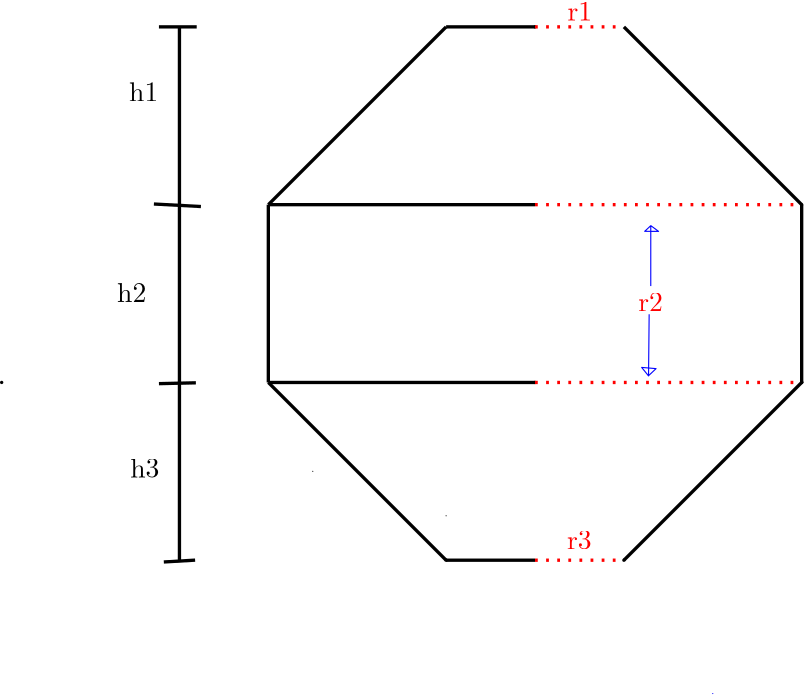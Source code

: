<?xml version="1.0"?>
<!DOCTYPE ipe SYSTEM "ipe.dtd">
<ipe version="70212" creator="Ipe 7.2.13">
<info created="D:20201022132459" modified="D:20201022133129"/>
<ipestyle name="basic">
<symbol name="arrow/arc(spx)">
<path stroke="sym-stroke" fill="sym-stroke" pen="sym-pen">
0 0 m
-1 0.333 l
-1 -0.333 l
h
</path>
</symbol>
<symbol name="arrow/farc(spx)">
<path stroke="sym-stroke" fill="white" pen="sym-pen">
0 0 m
-1 0.333 l
-1 -0.333 l
h
</path>
</symbol>
<symbol name="arrow/ptarc(spx)">
<path stroke="sym-stroke" fill="sym-stroke" pen="sym-pen">
0 0 m
-1 0.333 l
-0.8 0 l
-1 -0.333 l
h
</path>
</symbol>
<symbol name="arrow/fptarc(spx)">
<path stroke="sym-stroke" fill="white" pen="sym-pen">
0 0 m
-1 0.333 l
-0.8 0 l
-1 -0.333 l
h
</path>
</symbol>
<symbol name="mark/circle(sx)" transformations="translations">
<path fill="sym-stroke">
0.6 0 0 0.6 0 0 e
0.4 0 0 0.4 0 0 e
</path>
</symbol>
<symbol name="mark/disk(sx)" transformations="translations">
<path fill="sym-stroke">
0.6 0 0 0.6 0 0 e
</path>
</symbol>
<symbol name="mark/fdisk(sfx)" transformations="translations">
<group>
<path fill="sym-fill">
0.5 0 0 0.5 0 0 e
</path>
<path fill="sym-stroke" fillrule="eofill">
0.6 0 0 0.6 0 0 e
0.4 0 0 0.4 0 0 e
</path>
</group>
</symbol>
<symbol name="mark/box(sx)" transformations="translations">
<path fill="sym-stroke" fillrule="eofill">
-0.6 -0.6 m
0.6 -0.6 l
0.6 0.6 l
-0.6 0.6 l
h
-0.4 -0.4 m
0.4 -0.4 l
0.4 0.4 l
-0.4 0.4 l
h
</path>
</symbol>
<symbol name="mark/square(sx)" transformations="translations">
<path fill="sym-stroke">
-0.6 -0.6 m
0.6 -0.6 l
0.6 0.6 l
-0.6 0.6 l
h
</path>
</symbol>
<symbol name="mark/fsquare(sfx)" transformations="translations">
<group>
<path fill="sym-fill">
-0.5 -0.5 m
0.5 -0.5 l
0.5 0.5 l
-0.5 0.5 l
h
</path>
<path fill="sym-stroke" fillrule="eofill">
-0.6 -0.6 m
0.6 -0.6 l
0.6 0.6 l
-0.6 0.6 l
h
-0.4 -0.4 m
0.4 -0.4 l
0.4 0.4 l
-0.4 0.4 l
h
</path>
</group>
</symbol>
<symbol name="mark/cross(sx)" transformations="translations">
<group>
<path fill="sym-stroke">
-0.43 -0.57 m
0.57 0.43 l
0.43 0.57 l
-0.57 -0.43 l
h
</path>
<path fill="sym-stroke">
-0.43 0.57 m
0.57 -0.43 l
0.43 -0.57 l
-0.57 0.43 l
h
</path>
</group>
</symbol>
<symbol name="arrow/fnormal(spx)">
<path stroke="sym-stroke" fill="white" pen="sym-pen">
0 0 m
-1 0.333 l
-1 -0.333 l
h
</path>
</symbol>
<symbol name="arrow/pointed(spx)">
<path stroke="sym-stroke" fill="sym-stroke" pen="sym-pen">
0 0 m
-1 0.333 l
-0.8 0 l
-1 -0.333 l
h
</path>
</symbol>
<symbol name="arrow/fpointed(spx)">
<path stroke="sym-stroke" fill="white" pen="sym-pen">
0 0 m
-1 0.333 l
-0.8 0 l
-1 -0.333 l
h
</path>
</symbol>
<symbol name="arrow/linear(spx)">
<path stroke="sym-stroke" pen="sym-pen">
-1 0.333 m
0 0 l
-1 -0.333 l
</path>
</symbol>
<symbol name="arrow/fdouble(spx)">
<path stroke="sym-stroke" fill="white" pen="sym-pen">
0 0 m
-1 0.333 l
-1 -0.333 l
h
-1 0 m
-2 0.333 l
-2 -0.333 l
h
</path>
</symbol>
<symbol name="arrow/double(spx)">
<path stroke="sym-stroke" fill="sym-stroke" pen="sym-pen">
0 0 m
-1 0.333 l
-1 -0.333 l
h
-1 0 m
-2 0.333 l
-2 -0.333 l
h
</path>
</symbol>
<pen name="heavier" value="0.8"/>
<pen name="fat" value="1.2"/>
<pen name="ultrafat" value="2"/>
<symbolsize name="large" value="5"/>
<symbolsize name="small" value="2"/>
<symbolsize name="tiny" value="1.1"/>
<arrowsize name="large" value="10"/>
<arrowsize name="small" value="5"/>
<arrowsize name="tiny" value="3"/>
<color name="red" value="1 0 0"/>
<color name="green" value="0 1 0"/>
<color name="blue" value="0 0 1"/>
<color name="yellow" value="1 1 0"/>
<color name="orange" value="1 0.647 0"/>
<color name="gold" value="1 0.843 0"/>
<color name="purple" value="0.627 0.125 0.941"/>
<color name="gray" value="0.745"/>
<color name="brown" value="0.647 0.165 0.165"/>
<color name="navy" value="0 0 0.502"/>
<color name="pink" value="1 0.753 0.796"/>
<color name="seagreen" value="0.18 0.545 0.341"/>
<color name="turquoise" value="0.251 0.878 0.816"/>
<color name="violet" value="0.933 0.51 0.933"/>
<color name="darkblue" value="0 0 0.545"/>
<color name="darkcyan" value="0 0.545 0.545"/>
<color name="darkgray" value="0.663"/>
<color name="darkgreen" value="0 0.392 0"/>
<color name="darkmagenta" value="0.545 0 0.545"/>
<color name="darkorange" value="1 0.549 0"/>
<color name="darkred" value="0.545 0 0"/>
<color name="lightblue" value="0.678 0.847 0.902"/>
<color name="lightcyan" value="0.878 1 1"/>
<color name="lightgray" value="0.827"/>
<color name="lightgreen" value="0.565 0.933 0.565"/>
<color name="lightyellow" value="1 1 0.878"/>
<dashstyle name="dashed" value="[4] 0"/>
<dashstyle name="dotted" value="[1 3] 0"/>
<dashstyle name="dash dotted" value="[4 2 1 2] 0"/>
<dashstyle name="dash dot dotted" value="[4 2 1 2 1 2] 0"/>
<textsize name="large" value="\large"/>
<textsize name="Large" value="\Large"/>
<textsize name="LARGE" value="\LARGE"/>
<textsize name="huge" value="\huge"/>
<textsize name="Huge" value="\Huge"/>
<textsize name="small" value="\small"/>
<textsize name="footnote" value="\footnotesize"/>
<textsize name="tiny" value="\tiny"/>
<textstyle name="center" begin="\begin{center}" end="\end{center}"/>
<textstyle name="itemize" begin="\begin{itemize}" end="\end{itemize}"/>
<textstyle name="item" begin="\begin{itemize}\item{}" end="\end{itemize}"/>
<gridsize name="4 pts" value="4"/>
<gridsize name="8 pts (~3 mm)" value="8"/>
<gridsize name="16 pts (~6 mm)" value="16"/>
<gridsize name="32 pts (~12 mm)" value="32"/>
<gridsize name="10 pts (~3.5 mm)" value="10"/>
<gridsize name="20 pts (~7 mm)" value="20"/>
<gridsize name="14 pts (~5 mm)" value="14"/>
<gridsize name="28 pts (~10 mm)" value="28"/>
<gridsize name="56 pts (~20 mm)" value="56"/>
<anglesize name="90 deg" value="90"/>
<anglesize name="60 deg" value="60"/>
<anglesize name="45 deg" value="45"/>
<anglesize name="30 deg" value="30"/>
<anglesize name="22.5 deg" value="22.5"/>
<opacity name="10%" value="0.1"/>
<opacity name="30%" value="0.3"/>
<opacity name="50%" value="0.5"/>
<opacity name="75%" value="0.75"/>
<tiling name="falling" angle="-60" step="4" width="1"/>
<tiling name="rising" angle="30" step="4" width="1"/>
</ipestyle>
<page>
<layer name="alpha"/>
<view layers="alpha" active="alpha"/>
<path layer="alpha" stroke="black" cap="1">
256 528 m
256 528 l
</path>
<path stroke="black" cap="1">
208 544 m
208 544 l
</path>
<path stroke="blue" cap="1">
352 464 m
352 464 l
</path>
<path stroke="black" pen="fat">
160 704 m
160 512 l
160 512 l
</path>
<path stroke="black" pen="fat">
154.376 511.369 m
165.64 512.032 l
</path>
<path stroke="black" pen="fat">
152.617 575.566 m
165.913 575.868 l
165.913 575.868 l
</path>
<path stroke="black" pen="fat">
150.804 640.236 m
167.727 639.329 l
</path>
<path stroke="black" pen="fat">
152.617 703.999 m
166.216 703.999 l
</path>
<text transformations="translations" pos="141.882 677.191" stroke="black" type="label" width="10.516" height="6.918" depth="0" valign="baseline">h1</text>
<text transformations="translations" pos="137.564 604.954" stroke="black" type="label" width="13.837" height="6.918" depth="0" valign="baseline">h2
</text>
<text transformations="translations" pos="142.275 541.746" stroke="black" type="label" width="10.516" height="6.918" depth="0" valign="baseline">h3</text>
<path stroke="black" pen="fat" cap="1">
96 576 m
96 576 l
</path>
<path stroke="black" pen="fat">
192 640 m
256 704 l
</path>
<path stroke="black" pen="fat">
256 704 m
288 704 l
</path>
<path stroke="black" pen="fat" cap="1">
288 704 m
288 704 l
</path>
<path stroke="black" pen="fat">
192 640 m
288 640 l
</path>
<path stroke="black" pen="fat">
384 640 m
320 704 l
</path>
<path stroke="red" dash="dotted" pen="fat">
288 704 m
320 704 l
</path>
<path stroke="red" dash="dotted" pen="fat">
288 640 m
384 640 l
</path>
<path stroke="black" pen="fat" cap="1">
384 640 m
384 640 l
</path>
<path stroke="black" pen="fat">
192 640 m
192 576 l
</path>
<path stroke="black" pen="fat">
384 640 m
384 576 l
</path>
<path stroke="black" pen="fat" cap="1">
384 576 m
384 576 l
</path>
<path stroke="black" pen="fat">
192 576 m
256 512 l
</path>
<path stroke="black" pen="fat" cap="1">
256 512 m
256 512 l
</path>
<path stroke="black" pen="fat">
256 512 m
288 512 l
</path>
<path stroke="black" pen="fat">
192 576 m
288 576 l
</path>
<path stroke="black" pen="fat" cap="1">
288 576 m
288 576 l
</path>
<path stroke="black" pen="fat">
320 512 m
384 576 l
</path>
<path stroke="black" pen="fat" cap="1">
384 576 m
384 576 l
</path>
<path stroke="red" dash="dotted" pen="fat">
288 512 m
320 512 l
</path>
<path stroke="black" pen="fat" cap="1">
320 512 m
320 512 l
</path>
<path stroke="red" dash="dotted" pen="fat">
288 576 m
384 576 l
</path>
<path stroke="black" pen="fat" cap="1">
384 576 m
384 576 l
</path>
<text matrix="1 0 0 1 -4.31855 -13.7408" transformations="translations" pos="304 720" stroke="red" type="label" width="8.883" height="6.42" depth="0" valign="baseline">r1</text>
<text matrix="1 0 0 1 5.14529 -38.4082" transformations="translations" pos="320 640" stroke="red" type="label" width="8.883" height="6.42" depth="0" valign="baseline">r2</text>
<text matrix="1 0 0 1 -7.02108 -0.351054" transformations="translations" pos="306.507 516.258" stroke="red" type="label" width="8.883" height="6.42" depth="0" valign="baseline">r3</text>
<path stroke="blue">
329.677 610.691 m
329.677 632.456 l
332.482 630.382 l
327.489 630.408 l
329.533 632.307 l
</path>
<path stroke="blue">
329.095 600.544 m
328.876 578.346 l
326.393 581.413 l
331.578 580.975 l
328.949 578.492 l
</path>
</page>
</ipe>
